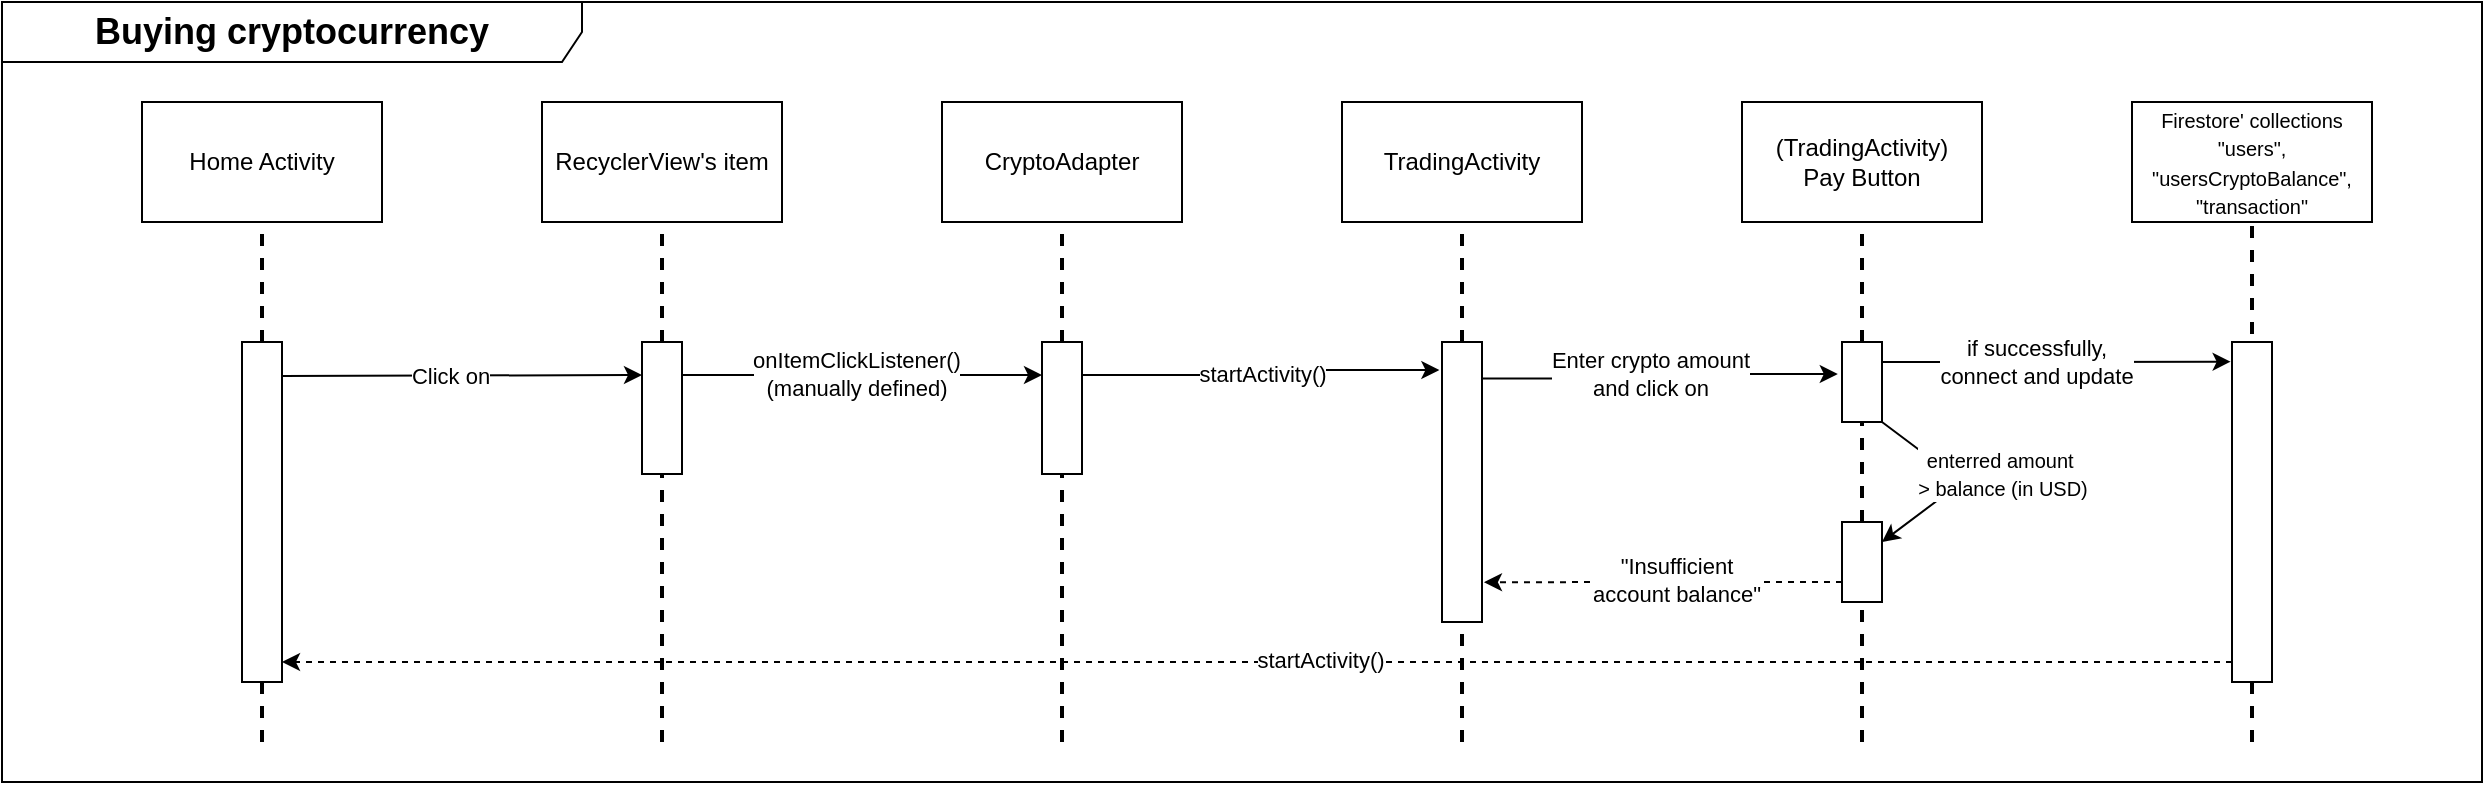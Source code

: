<mxfile version="22.0.8" type="device">
  <diagram name="Page-1" id="nJjmmfdFCxTsMkxpDyHF">
    <mxGraphModel dx="1235" dy="1769" grid="1" gridSize="10" guides="1" tooltips="1" connect="1" arrows="1" fold="1" page="1" pageScale="1" pageWidth="850" pageHeight="1100" math="0" shadow="0">
      <root>
        <mxCell id="0" />
        <mxCell id="1" parent="0" />
        <mxCell id="2qBPqS4014IwxNqQlL08-5" value="Home Activity" style="rounded=0;whiteSpace=wrap;html=1;" vertex="1" parent="1">
          <mxGeometry x="160" y="-680" width="120" height="60" as="geometry" />
        </mxCell>
        <mxCell id="2qBPqS4014IwxNqQlL08-6" value="" style="endArrow=none;dashed=1;html=1;strokeWidth=2;rounded=0;" edge="1" parent="1" target="2qBPqS4014IwxNqQlL08-5" source="2qBPqS4014IwxNqQlL08-7">
          <mxGeometry width="50" height="50" relative="1" as="geometry">
            <mxPoint x="220" y="-320" as="sourcePoint" />
            <mxPoint x="530" y="-450" as="targetPoint" />
          </mxGeometry>
        </mxCell>
        <mxCell id="2qBPqS4014IwxNqQlL08-8" value="RecyclerView&#39;s item" style="rounded=0;whiteSpace=wrap;html=1;" vertex="1" parent="1">
          <mxGeometry x="360" y="-680" width="120" height="60" as="geometry" />
        </mxCell>
        <mxCell id="2qBPqS4014IwxNqQlL08-9" value="" style="endArrow=none;dashed=1;html=1;strokeWidth=2;rounded=0;" edge="1" parent="1" target="2qBPqS4014IwxNqQlL08-8" source="2qBPqS4014IwxNqQlL08-10">
          <mxGeometry width="50" height="50" relative="1" as="geometry">
            <mxPoint x="420" y="-320" as="sourcePoint" />
            <mxPoint x="730" y="-450" as="targetPoint" />
          </mxGeometry>
        </mxCell>
        <mxCell id="2qBPqS4014IwxNqQlL08-11" value="" style="endArrow=none;dashed=1;html=1;strokeWidth=2;rounded=0;" edge="1" parent="1" target="2qBPqS4014IwxNqQlL08-7">
          <mxGeometry width="50" height="50" relative="1" as="geometry">
            <mxPoint x="220" y="-360" as="sourcePoint" />
            <mxPoint x="220" y="-620" as="targetPoint" />
          </mxGeometry>
        </mxCell>
        <mxCell id="2qBPqS4014IwxNqQlL08-7" value="" style="rounded=0;whiteSpace=wrap;html=1;" vertex="1" parent="1">
          <mxGeometry x="210" y="-560" width="20" height="170" as="geometry" />
        </mxCell>
        <mxCell id="2qBPqS4014IwxNqQlL08-12" value="" style="endArrow=none;dashed=1;html=1;strokeWidth=2;rounded=0;" edge="1" parent="1" target="2qBPqS4014IwxNqQlL08-10">
          <mxGeometry width="50" height="50" relative="1" as="geometry">
            <mxPoint x="420" y="-360" as="sourcePoint" />
            <mxPoint x="420" y="-620" as="targetPoint" />
          </mxGeometry>
        </mxCell>
        <mxCell id="2qBPqS4014IwxNqQlL08-19" style="edgeStyle=orthogonalEdgeStyle;rounded=0;orthogonalLoop=1;jettySize=auto;html=1;exitX=1;exitY=0.25;exitDx=0;exitDy=0;entryX=0;entryY=0.25;entryDx=0;entryDy=0;" edge="1" parent="1" source="2qBPqS4014IwxNqQlL08-10" target="2qBPqS4014IwxNqQlL08-17">
          <mxGeometry relative="1" as="geometry" />
        </mxCell>
        <mxCell id="2qBPqS4014IwxNqQlL08-20" value="onItemClickListener()&lt;br&gt;(manually defined)" style="edgeLabel;html=1;align=center;verticalAlign=middle;resizable=0;points=[];" vertex="1" connectable="0" parent="2qBPqS4014IwxNqQlL08-19">
          <mxGeometry x="-0.034" y="1" relative="1" as="geometry">
            <mxPoint as="offset" />
          </mxGeometry>
        </mxCell>
        <mxCell id="2qBPqS4014IwxNqQlL08-10" value="" style="rounded=0;whiteSpace=wrap;html=1;" vertex="1" parent="1">
          <mxGeometry x="410" y="-560" width="20" height="66" as="geometry" />
        </mxCell>
        <mxCell id="2qBPqS4014IwxNqQlL08-13" value="" style="endArrow=classic;html=1;rounded=0;entryX=0;entryY=0.25;entryDx=0;entryDy=0;" edge="1" parent="1" target="2qBPqS4014IwxNqQlL08-10">
          <mxGeometry width="50" height="50" relative="1" as="geometry">
            <mxPoint x="230" y="-543" as="sourcePoint" />
            <mxPoint x="570" y="-560" as="targetPoint" />
          </mxGeometry>
        </mxCell>
        <mxCell id="2qBPqS4014IwxNqQlL08-14" value="Click on" style="edgeLabel;html=1;align=center;verticalAlign=middle;resizable=0;points=[];" vertex="1" connectable="0" parent="2qBPqS4014IwxNqQlL08-13">
          <mxGeometry x="-0.073" relative="1" as="geometry">
            <mxPoint as="offset" />
          </mxGeometry>
        </mxCell>
        <mxCell id="2qBPqS4014IwxNqQlL08-15" value="CryptoAdapter" style="rounded=0;whiteSpace=wrap;html=1;" vertex="1" parent="1">
          <mxGeometry x="560" y="-680" width="120" height="60" as="geometry" />
        </mxCell>
        <mxCell id="2qBPqS4014IwxNqQlL08-16" value="" style="endArrow=none;dashed=1;html=1;strokeWidth=2;rounded=0;" edge="1" parent="1" target="2qBPqS4014IwxNqQlL08-15" source="2qBPqS4014IwxNqQlL08-17">
          <mxGeometry width="50" height="50" relative="1" as="geometry">
            <mxPoint x="620" y="-320" as="sourcePoint" />
            <mxPoint x="930" y="-450" as="targetPoint" />
          </mxGeometry>
        </mxCell>
        <mxCell id="2qBPqS4014IwxNqQlL08-18" value="" style="endArrow=none;dashed=1;html=1;strokeWidth=2;rounded=0;" edge="1" parent="1" target="2qBPqS4014IwxNqQlL08-17">
          <mxGeometry width="50" height="50" relative="1" as="geometry">
            <mxPoint x="620" y="-360" as="sourcePoint" />
            <mxPoint x="620" y="-620" as="targetPoint" />
          </mxGeometry>
        </mxCell>
        <mxCell id="2qBPqS4014IwxNqQlL08-25" style="edgeStyle=orthogonalEdgeStyle;rounded=0;orthogonalLoop=1;jettySize=auto;html=1;exitX=1;exitY=0.25;exitDx=0;exitDy=0;entryX=-0.065;entryY=0.1;entryDx=0;entryDy=0;entryPerimeter=0;" edge="1" parent="1" source="2qBPqS4014IwxNqQlL08-17" target="2qBPqS4014IwxNqQlL08-24">
          <mxGeometry relative="1" as="geometry">
            <mxPoint x="800" y="-543" as="targetPoint" />
          </mxGeometry>
        </mxCell>
        <mxCell id="2qBPqS4014IwxNqQlL08-26" value="startActivity()" style="edgeLabel;html=1;align=center;verticalAlign=middle;resizable=0;points=[];" vertex="1" connectable="0" parent="2qBPqS4014IwxNqQlL08-25">
          <mxGeometry x="0.004" relative="1" as="geometry">
            <mxPoint as="offset" />
          </mxGeometry>
        </mxCell>
        <mxCell id="2qBPqS4014IwxNqQlL08-17" value="" style="rounded=0;whiteSpace=wrap;html=1;" vertex="1" parent="1">
          <mxGeometry x="610" y="-560" width="20" height="66" as="geometry" />
        </mxCell>
        <mxCell id="2qBPqS4014IwxNqQlL08-21" value="TradingActivity" style="rounded=0;whiteSpace=wrap;html=1;" vertex="1" parent="1">
          <mxGeometry x="760" y="-680" width="120" height="60" as="geometry" />
        </mxCell>
        <mxCell id="2qBPqS4014IwxNqQlL08-22" value="" style="endArrow=none;dashed=1;html=1;strokeWidth=2;rounded=0;" edge="1" parent="1" source="2qBPqS4014IwxNqQlL08-24" target="2qBPqS4014IwxNqQlL08-21">
          <mxGeometry width="50" height="50" relative="1" as="geometry">
            <mxPoint x="820" y="-320" as="sourcePoint" />
            <mxPoint x="1130" y="-450" as="targetPoint" />
          </mxGeometry>
        </mxCell>
        <mxCell id="2qBPqS4014IwxNqQlL08-23" value="" style="endArrow=none;dashed=1;html=1;strokeWidth=2;rounded=0;" edge="1" parent="1" target="2qBPqS4014IwxNqQlL08-24">
          <mxGeometry width="50" height="50" relative="1" as="geometry">
            <mxPoint x="820" y="-360" as="sourcePoint" />
            <mxPoint x="820" y="-620" as="targetPoint" />
          </mxGeometry>
        </mxCell>
        <mxCell id="2qBPqS4014IwxNqQlL08-32" style="edgeStyle=orthogonalEdgeStyle;rounded=0;orthogonalLoop=1;jettySize=auto;html=1;entryX=-0.104;entryY=0.376;entryDx=0;entryDy=0;entryPerimeter=0;exitX=1.003;exitY=0.13;exitDx=0;exitDy=0;exitPerimeter=0;" edge="1" parent="1" source="2qBPqS4014IwxNqQlL08-24" target="2qBPqS4014IwxNqQlL08-30">
          <mxGeometry relative="1" as="geometry">
            <mxPoint x="840" y="-545" as="sourcePoint" />
            <mxPoint x="1000" y="-544" as="targetPoint" />
            <Array as="points">
              <mxPoint x="920" y="-542" />
              <mxPoint x="920" y="-544" />
              <mxPoint x="1008" y="-544" />
            </Array>
          </mxGeometry>
        </mxCell>
        <mxCell id="2qBPqS4014IwxNqQlL08-33" value="Enter crypto amount &lt;br&gt;and click on" style="edgeLabel;html=1;align=center;verticalAlign=middle;resizable=0;points=[];" vertex="1" connectable="0" parent="2qBPqS4014IwxNqQlL08-32">
          <mxGeometry x="-0.08" y="2" relative="1" as="geometry">
            <mxPoint as="offset" />
          </mxGeometry>
        </mxCell>
        <mxCell id="2qBPqS4014IwxNqQlL08-24" value="" style="rounded=0;whiteSpace=wrap;html=1;" vertex="1" parent="1">
          <mxGeometry x="810" y="-560" width="20" height="140" as="geometry" />
        </mxCell>
        <mxCell id="2qBPqS4014IwxNqQlL08-27" value="(TradingActivity) &lt;br&gt;Pay Button" style="rounded=0;whiteSpace=wrap;html=1;" vertex="1" parent="1">
          <mxGeometry x="960" y="-680" width="120" height="60" as="geometry" />
        </mxCell>
        <mxCell id="2qBPqS4014IwxNqQlL08-28" value="" style="endArrow=none;dashed=1;html=1;strokeWidth=2;rounded=0;" edge="1" parent="1" source="2qBPqS4014IwxNqQlL08-30" target="2qBPqS4014IwxNqQlL08-27">
          <mxGeometry width="50" height="50" relative="1" as="geometry">
            <mxPoint x="1020" y="-320" as="sourcePoint" />
            <mxPoint x="1330" y="-450" as="targetPoint" />
          </mxGeometry>
        </mxCell>
        <mxCell id="2qBPqS4014IwxNqQlL08-29" value="" style="endArrow=none;dashed=1;html=1;strokeWidth=2;rounded=0;" edge="1" parent="1" target="2qBPqS4014IwxNqQlL08-30" source="2qBPqS4014IwxNqQlL08-35">
          <mxGeometry width="50" height="50" relative="1" as="geometry">
            <mxPoint x="1020" y="-320" as="sourcePoint" />
            <mxPoint x="1020" y="-620" as="targetPoint" />
          </mxGeometry>
        </mxCell>
        <mxCell id="2qBPqS4014IwxNqQlL08-40" style="edgeStyle=orthogonalEdgeStyle;rounded=0;orthogonalLoop=1;jettySize=auto;html=1;exitX=1;exitY=0.25;exitDx=0;exitDy=0;entryX=-0.034;entryY=0.058;entryDx=0;entryDy=0;entryPerimeter=0;" edge="1" parent="1" source="2qBPqS4014IwxNqQlL08-30" target="2qBPqS4014IwxNqQlL08-50">
          <mxGeometry relative="1" as="geometry">
            <mxPoint x="1200" y="-550" as="targetPoint" />
          </mxGeometry>
        </mxCell>
        <mxCell id="2qBPqS4014IwxNqQlL08-41" value="if successfully, &lt;br&gt;connect and update" style="edgeLabel;html=1;align=center;verticalAlign=middle;resizable=0;points=[];" vertex="1" connectable="0" parent="2qBPqS4014IwxNqQlL08-40">
          <mxGeometry x="-0.118" relative="1" as="geometry">
            <mxPoint as="offset" />
          </mxGeometry>
        </mxCell>
        <mxCell id="2qBPqS4014IwxNqQlL08-30" value="" style="rounded=0;whiteSpace=wrap;html=1;" vertex="1" parent="1">
          <mxGeometry x="1010" y="-560" width="20" height="40" as="geometry" />
        </mxCell>
        <mxCell id="2qBPqS4014IwxNqQlL08-34" value="" style="endArrow=classic;html=1;rounded=0;exitX=1;exitY=1;exitDx=0;exitDy=0;entryX=1;entryY=0.25;entryDx=0;entryDy=0;" edge="1" parent="1" source="2qBPqS4014IwxNqQlL08-30" target="2qBPqS4014IwxNqQlL08-35">
          <mxGeometry width="50" height="50" relative="1" as="geometry">
            <mxPoint x="1060" y="-460" as="sourcePoint" />
            <mxPoint x="1080" y="-480" as="targetPoint" />
            <Array as="points">
              <mxPoint x="1070" y="-490" />
            </Array>
          </mxGeometry>
        </mxCell>
        <mxCell id="2qBPqS4014IwxNqQlL08-37" value="&lt;font style=&quot;font-size: 10px;&quot;&gt;enterred amount&amp;nbsp;&lt;br&gt;&amp;gt; balance (in USD)&lt;/font&gt;" style="edgeLabel;html=1;align=center;verticalAlign=middle;resizable=0;points=[];" vertex="1" connectable="0" parent="2qBPqS4014IwxNqQlL08-34">
          <mxGeometry x="-0.253" y="-2" relative="1" as="geometry">
            <mxPoint x="31" y="2" as="offset" />
          </mxGeometry>
        </mxCell>
        <mxCell id="2qBPqS4014IwxNqQlL08-36" value="" style="endArrow=none;dashed=1;html=1;strokeWidth=2;rounded=0;" edge="1" parent="1" target="2qBPqS4014IwxNqQlL08-35">
          <mxGeometry width="50" height="50" relative="1" as="geometry">
            <mxPoint x="1020" y="-360" as="sourcePoint" />
            <mxPoint x="1020" y="-520" as="targetPoint" />
          </mxGeometry>
        </mxCell>
        <mxCell id="2qBPqS4014IwxNqQlL08-35" value="" style="rounded=0;whiteSpace=wrap;html=1;" vertex="1" parent="1">
          <mxGeometry x="1010" y="-470" width="20" height="40" as="geometry" />
        </mxCell>
        <mxCell id="2qBPqS4014IwxNqQlL08-38" style="edgeStyle=orthogonalEdgeStyle;rounded=0;orthogonalLoop=1;jettySize=auto;html=1;exitX=0;exitY=0.75;exitDx=0;exitDy=0;dashed=1;entryX=1.049;entryY=0.858;entryDx=0;entryDy=0;entryPerimeter=0;" edge="1" parent="1" source="2qBPqS4014IwxNqQlL08-35" target="2qBPqS4014IwxNqQlL08-24">
          <mxGeometry relative="1" as="geometry">
            <mxPoint x="840" y="-440" as="targetPoint" />
          </mxGeometry>
        </mxCell>
        <mxCell id="2qBPqS4014IwxNqQlL08-39" value="&quot;Insufficient&lt;br&gt;account balance&quot;" style="edgeLabel;html=1;align=center;verticalAlign=middle;resizable=0;points=[];" vertex="1" connectable="0" parent="2qBPqS4014IwxNqQlL08-38">
          <mxGeometry x="-0.065" y="-1" relative="1" as="geometry">
            <mxPoint as="offset" />
          </mxGeometry>
        </mxCell>
        <mxCell id="2qBPqS4014IwxNqQlL08-42" value="&lt;font style=&quot;font-size: 10px;&quot;&gt;Firestore&#39; collections &quot;users&quot;, &quot;usersCryptoBalance&quot;,&lt;br&gt;&quot;transaction&quot;&lt;/font&gt;" style="rounded=0;whiteSpace=wrap;html=1;" vertex="1" parent="1">
          <mxGeometry x="1155" y="-680" width="120" height="60" as="geometry" />
        </mxCell>
        <mxCell id="2qBPqS4014IwxNqQlL08-43" value="" style="endArrow=none;dashed=1;html=1;strokeWidth=2;rounded=0;" edge="1" parent="1" target="2qBPqS4014IwxNqQlL08-42">
          <mxGeometry width="50" height="50" relative="1" as="geometry">
            <mxPoint x="1215" y="-360" as="sourcePoint" />
            <mxPoint x="1525" y="-450" as="targetPoint" />
          </mxGeometry>
        </mxCell>
        <mxCell id="2qBPqS4014IwxNqQlL08-49" value="&lt;font style=&quot;font-size: 18px;&quot;&gt;&lt;b&gt;Buying cryptocurrency&lt;/b&gt;&lt;/font&gt;" style="shape=umlFrame;whiteSpace=wrap;html=1;pointerEvents=0;width=290;height=30;" vertex="1" parent="1">
          <mxGeometry x="90" y="-730" width="1240" height="390" as="geometry" />
        </mxCell>
        <mxCell id="2qBPqS4014IwxNqQlL08-50" value="" style="rounded=0;whiteSpace=wrap;html=1;" vertex="1" parent="1">
          <mxGeometry x="1205" y="-560" width="20" height="170" as="geometry" />
        </mxCell>
        <mxCell id="2qBPqS4014IwxNqQlL08-51" style="edgeStyle=orthogonalEdgeStyle;rounded=0;orthogonalLoop=1;jettySize=auto;html=1;exitX=0;exitY=0.75;exitDx=0;exitDy=0;dashed=1;" edge="1" parent="1" target="2qBPqS4014IwxNqQlL08-7">
          <mxGeometry relative="1" as="geometry">
            <mxPoint x="1205" y="-400" as="sourcePoint" />
            <mxPoint x="1026" y="-400" as="targetPoint" />
            <Array as="points">
              <mxPoint x="480" y="-400" />
              <mxPoint x="480" y="-400" />
            </Array>
          </mxGeometry>
        </mxCell>
        <mxCell id="2qBPqS4014IwxNqQlL08-52" value="startActivity()" style="edgeLabel;html=1;align=center;verticalAlign=middle;resizable=0;points=[];" vertex="1" connectable="0" parent="2qBPqS4014IwxNqQlL08-51">
          <mxGeometry x="-0.065" y="-1" relative="1" as="geometry">
            <mxPoint as="offset" />
          </mxGeometry>
        </mxCell>
      </root>
    </mxGraphModel>
  </diagram>
</mxfile>
